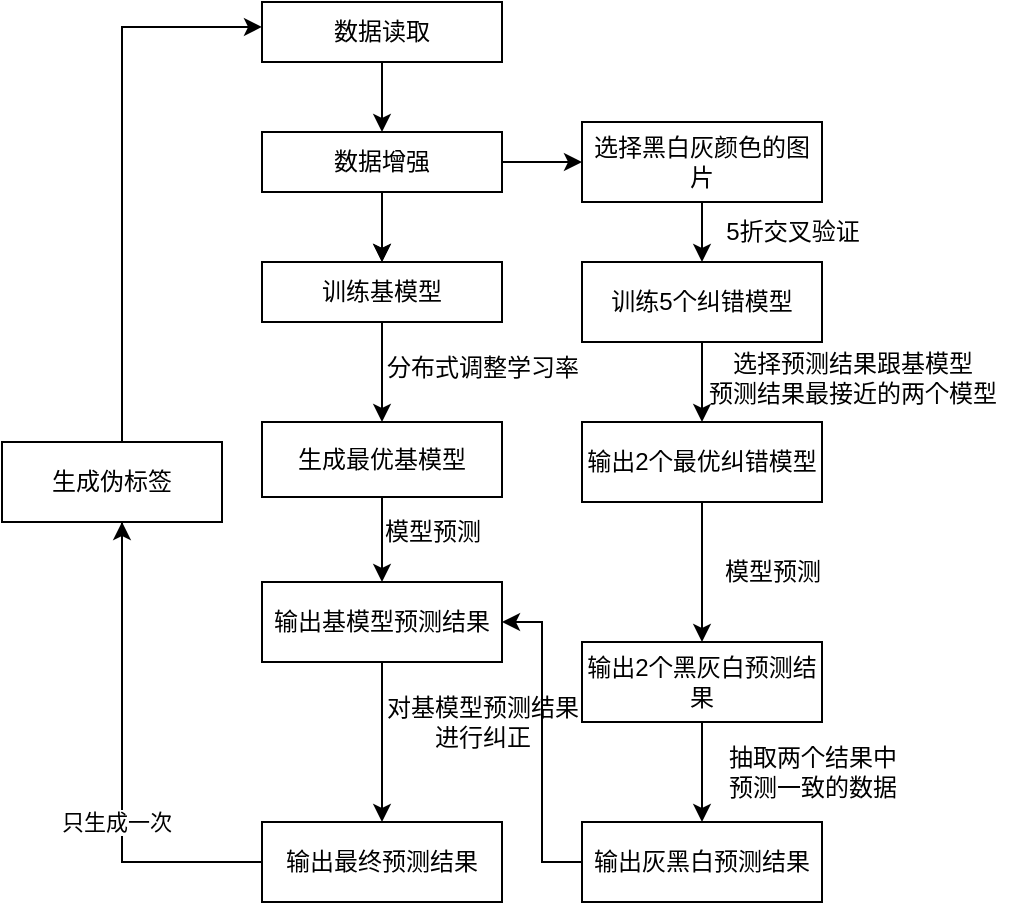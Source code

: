 <mxfile version="20.5.1" type="github">
  <diagram id="Q1Jix77r4ZnzV5kOpdrD" name="第 1 页">
    <mxGraphModel dx="1146" dy="662" grid="1" gridSize="10" guides="1" tooltips="1" connect="1" arrows="1" fold="1" page="1" pageScale="1" pageWidth="827" pageHeight="1169" math="0" shadow="0">
      <root>
        <mxCell id="0" />
        <mxCell id="1" parent="0" />
        <mxCell id="jdafwGyb-ZA4JQ6VH0_T-3" value="" style="edgeStyle=orthogonalEdgeStyle;rounded=0;orthogonalLoop=1;jettySize=auto;html=1;" edge="1" parent="1" source="jdafwGyb-ZA4JQ6VH0_T-1" target="jdafwGyb-ZA4JQ6VH0_T-2">
          <mxGeometry relative="1" as="geometry">
            <Array as="points">
              <mxPoint x="380" y="250" />
              <mxPoint x="380" y="250" />
            </Array>
          </mxGeometry>
        </mxCell>
        <mxCell id="jdafwGyb-ZA4JQ6VH0_T-1" value="数据读取" style="rounded=0;whiteSpace=wrap;html=1;" vertex="1" parent="1">
          <mxGeometry x="320" y="220" width="120" height="30" as="geometry" />
        </mxCell>
        <mxCell id="jdafwGyb-ZA4JQ6VH0_T-5" value="" style="edgeStyle=orthogonalEdgeStyle;rounded=0;orthogonalLoop=1;jettySize=auto;html=1;" edge="1" parent="1" source="jdafwGyb-ZA4JQ6VH0_T-2" target="jdafwGyb-ZA4JQ6VH0_T-4">
          <mxGeometry relative="1" as="geometry" />
        </mxCell>
        <mxCell id="jdafwGyb-ZA4JQ6VH0_T-9" value="" style="edgeStyle=orthogonalEdgeStyle;rounded=0;orthogonalLoop=1;jettySize=auto;html=1;" edge="1" parent="1" source="jdafwGyb-ZA4JQ6VH0_T-2" target="jdafwGyb-ZA4JQ6VH0_T-4">
          <mxGeometry relative="1" as="geometry" />
        </mxCell>
        <mxCell id="jdafwGyb-ZA4JQ6VH0_T-12" style="edgeStyle=orthogonalEdgeStyle;rounded=0;orthogonalLoop=1;jettySize=auto;html=1;" edge="1" parent="1" source="jdafwGyb-ZA4JQ6VH0_T-2" target="jdafwGyb-ZA4JQ6VH0_T-10">
          <mxGeometry relative="1" as="geometry" />
        </mxCell>
        <mxCell id="jdafwGyb-ZA4JQ6VH0_T-2" value="数据增强" style="rounded=0;whiteSpace=wrap;html=1;" vertex="1" parent="1">
          <mxGeometry x="320" y="285" width="120" height="30" as="geometry" />
        </mxCell>
        <mxCell id="jdafwGyb-ZA4JQ6VH0_T-7" value="" style="edgeStyle=orthogonalEdgeStyle;rounded=0;orthogonalLoop=1;jettySize=auto;html=1;" edge="1" parent="1" source="jdafwGyb-ZA4JQ6VH0_T-4" target="jdafwGyb-ZA4JQ6VH0_T-6">
          <mxGeometry relative="1" as="geometry" />
        </mxCell>
        <mxCell id="jdafwGyb-ZA4JQ6VH0_T-4" value="训练基模型" style="rounded=0;whiteSpace=wrap;html=1;" vertex="1" parent="1">
          <mxGeometry x="320" y="350" width="120" height="30" as="geometry" />
        </mxCell>
        <mxCell id="jdafwGyb-ZA4JQ6VH0_T-20" value="" style="edgeStyle=orthogonalEdgeStyle;rounded=0;orthogonalLoop=1;jettySize=auto;html=1;" edge="1" parent="1" source="jdafwGyb-ZA4JQ6VH0_T-6" target="jdafwGyb-ZA4JQ6VH0_T-19">
          <mxGeometry relative="1" as="geometry" />
        </mxCell>
        <mxCell id="jdafwGyb-ZA4JQ6VH0_T-6" value="生成最优基模型" style="rounded=0;whiteSpace=wrap;html=1;" vertex="1" parent="1">
          <mxGeometry x="320" y="430" width="120" height="37.5" as="geometry" />
        </mxCell>
        <mxCell id="jdafwGyb-ZA4JQ6VH0_T-8" value="分布式调整学习率" style="text;html=1;align=center;verticalAlign=middle;resizable=0;points=[];autosize=1;strokeColor=none;fillColor=none;" vertex="1" parent="1">
          <mxGeometry x="370" y="387.5" width="120" height="30" as="geometry" />
        </mxCell>
        <mxCell id="jdafwGyb-ZA4JQ6VH0_T-14" value="" style="edgeStyle=orthogonalEdgeStyle;rounded=0;orthogonalLoop=1;jettySize=auto;html=1;" edge="1" parent="1" source="jdafwGyb-ZA4JQ6VH0_T-10" target="jdafwGyb-ZA4JQ6VH0_T-13">
          <mxGeometry relative="1" as="geometry" />
        </mxCell>
        <mxCell id="jdafwGyb-ZA4JQ6VH0_T-10" value="选择黑白灰颜色的图片" style="rounded=0;whiteSpace=wrap;html=1;" vertex="1" parent="1">
          <mxGeometry x="480" y="280" width="120" height="40" as="geometry" />
        </mxCell>
        <mxCell id="jdafwGyb-ZA4JQ6VH0_T-17" value="" style="edgeStyle=orthogonalEdgeStyle;rounded=0;orthogonalLoop=1;jettySize=auto;html=1;" edge="1" parent="1" source="jdafwGyb-ZA4JQ6VH0_T-13" target="jdafwGyb-ZA4JQ6VH0_T-16">
          <mxGeometry relative="1" as="geometry" />
        </mxCell>
        <mxCell id="jdafwGyb-ZA4JQ6VH0_T-13" value="训练5个纠错模型" style="rounded=0;whiteSpace=wrap;html=1;" vertex="1" parent="1">
          <mxGeometry x="480" y="350" width="120" height="40" as="geometry" />
        </mxCell>
        <mxCell id="jdafwGyb-ZA4JQ6VH0_T-15" value="5折交叉验证" style="text;html=1;align=center;verticalAlign=middle;resizable=0;points=[];autosize=1;strokeColor=none;fillColor=none;" vertex="1" parent="1">
          <mxGeometry x="540" y="320" width="90" height="30" as="geometry" />
        </mxCell>
        <mxCell id="jdafwGyb-ZA4JQ6VH0_T-16" value="输出2个最优纠错模型" style="rounded=0;whiteSpace=wrap;html=1;" vertex="1" parent="1">
          <mxGeometry x="480" y="430" width="120" height="40" as="geometry" />
        </mxCell>
        <mxCell id="jdafwGyb-ZA4JQ6VH0_T-18" value="选择预测结果跟基模型&lt;br&gt;预测结果最接近的两个模型" style="text;html=1;align=center;verticalAlign=middle;resizable=0;points=[];autosize=1;strokeColor=none;fillColor=none;" vertex="1" parent="1">
          <mxGeometry x="530" y="387.5" width="170" height="40" as="geometry" />
        </mxCell>
        <mxCell id="jdafwGyb-ZA4JQ6VH0_T-31" value="" style="edgeStyle=orthogonalEdgeStyle;rounded=0;orthogonalLoop=1;jettySize=auto;html=1;" edge="1" parent="1" source="jdafwGyb-ZA4JQ6VH0_T-19" target="jdafwGyb-ZA4JQ6VH0_T-30">
          <mxGeometry relative="1" as="geometry" />
        </mxCell>
        <mxCell id="jdafwGyb-ZA4JQ6VH0_T-19" value="输出基模型预测结果" style="rounded=0;whiteSpace=wrap;html=1;" vertex="1" parent="1">
          <mxGeometry x="320" y="510" width="120" height="40" as="geometry" />
        </mxCell>
        <mxCell id="jdafwGyb-ZA4JQ6VH0_T-21" value="输出2个黑灰白预测结果" style="rounded=0;whiteSpace=wrap;html=1;" vertex="1" parent="1">
          <mxGeometry x="480" y="540" width="120" height="40" as="geometry" />
        </mxCell>
        <mxCell id="jdafwGyb-ZA4JQ6VH0_T-28" style="edgeStyle=orthogonalEdgeStyle;rounded=0;orthogonalLoop=1;jettySize=auto;html=1;entryX=1;entryY=0.5;entryDx=0;entryDy=0;" edge="1" parent="1" source="jdafwGyb-ZA4JQ6VH0_T-23" target="jdafwGyb-ZA4JQ6VH0_T-19">
          <mxGeometry relative="1" as="geometry" />
        </mxCell>
        <mxCell id="jdafwGyb-ZA4JQ6VH0_T-23" value="输出灰黑白预测结果" style="rounded=0;whiteSpace=wrap;html=1;" vertex="1" parent="1">
          <mxGeometry x="480" y="630" width="120" height="40" as="geometry" />
        </mxCell>
        <mxCell id="jdafwGyb-ZA4JQ6VH0_T-25" value="模型预测" style="text;html=1;align=center;verticalAlign=middle;resizable=0;points=[];autosize=1;strokeColor=none;fillColor=none;" vertex="1" parent="1">
          <mxGeometry x="540" y="490" width="70" height="30" as="geometry" />
        </mxCell>
        <mxCell id="jdafwGyb-ZA4JQ6VH0_T-27" value="抽取两个结果中&lt;br&gt;预测一致的数据" style="text;html=1;align=center;verticalAlign=middle;resizable=0;points=[];autosize=1;strokeColor=none;fillColor=none;" vertex="1" parent="1">
          <mxGeometry x="540" y="585" width="110" height="40" as="geometry" />
        </mxCell>
        <mxCell id="jdafwGyb-ZA4JQ6VH0_T-29" value="对基模型预测结果&lt;br&gt;进行纠正" style="text;html=1;align=center;verticalAlign=middle;resizable=0;points=[];autosize=1;strokeColor=none;fillColor=none;" vertex="1" parent="1">
          <mxGeometry x="370" y="560" width="120" height="40" as="geometry" />
        </mxCell>
        <mxCell id="jdafwGyb-ZA4JQ6VH0_T-35" value="" style="edgeStyle=orthogonalEdgeStyle;rounded=0;orthogonalLoop=1;jettySize=auto;html=1;" edge="1" parent="1" source="jdafwGyb-ZA4JQ6VH0_T-30" target="jdafwGyb-ZA4JQ6VH0_T-34">
          <mxGeometry relative="1" as="geometry">
            <Array as="points">
              <mxPoint x="250" y="650" />
            </Array>
          </mxGeometry>
        </mxCell>
        <mxCell id="jdafwGyb-ZA4JQ6VH0_T-36" value="只生成一次" style="edgeLabel;html=1;align=center;verticalAlign=middle;resizable=0;points=[];" vertex="1" connectable="0" parent="jdafwGyb-ZA4JQ6VH0_T-35">
          <mxGeometry x="-0.25" y="3" relative="1" as="geometry">
            <mxPoint as="offset" />
          </mxGeometry>
        </mxCell>
        <mxCell id="jdafwGyb-ZA4JQ6VH0_T-30" value="输出最终预测结果" style="rounded=0;whiteSpace=wrap;html=1;" vertex="1" parent="1">
          <mxGeometry x="320" y="630" width="120" height="40" as="geometry" />
        </mxCell>
        <mxCell id="jdafwGyb-ZA4JQ6VH0_T-38" style="edgeStyle=orthogonalEdgeStyle;rounded=0;orthogonalLoop=1;jettySize=auto;html=1;" edge="1" parent="1">
          <mxGeometry relative="1" as="geometry">
            <mxPoint x="250" y="550.0" as="sourcePoint" />
            <mxPoint x="320" y="232.47" as="targetPoint" />
            <Array as="points">
              <mxPoint x="250" y="233" />
            </Array>
          </mxGeometry>
        </mxCell>
        <mxCell id="jdafwGyb-ZA4JQ6VH0_T-34" value="生成伪标签" style="rounded=0;whiteSpace=wrap;html=1;" vertex="1" parent="1">
          <mxGeometry x="190" y="440" width="110" height="40" as="geometry" />
        </mxCell>
        <mxCell id="jdafwGyb-ZA4JQ6VH0_T-39" value="模型预测" style="text;html=1;align=center;verticalAlign=middle;resizable=0;points=[];autosize=1;strokeColor=none;fillColor=none;" vertex="1" parent="1">
          <mxGeometry x="370" y="470" width="70" height="30" as="geometry" />
        </mxCell>
        <mxCell id="jdafwGyb-ZA4JQ6VH0_T-43" style="edgeStyle=orthogonalEdgeStyle;rounded=0;orthogonalLoop=1;jettySize=auto;html=1;exitX=0.5;exitY=1;exitDx=0;exitDy=0;fontSize=17;" edge="1" parent="1" source="jdafwGyb-ZA4JQ6VH0_T-21" target="jdafwGyb-ZA4JQ6VH0_T-21">
          <mxGeometry relative="1" as="geometry" />
        </mxCell>
        <mxCell id="jdafwGyb-ZA4JQ6VH0_T-52" value="" style="endArrow=classic;html=1;rounded=0;fontSize=17;entryX=0.5;entryY=0;entryDx=0;entryDy=0;exitX=0.5;exitY=1;exitDx=0;exitDy=0;" edge="1" parent="1" source="jdafwGyb-ZA4JQ6VH0_T-21" target="jdafwGyb-ZA4JQ6VH0_T-23">
          <mxGeometry width="50" height="50" relative="1" as="geometry">
            <mxPoint x="410" y="450" as="sourcePoint" />
            <mxPoint x="460" y="400" as="targetPoint" />
          </mxGeometry>
        </mxCell>
        <mxCell id="jdafwGyb-ZA4JQ6VH0_T-56" value="" style="endArrow=classic;html=1;rounded=0;fontSize=17;entryX=0.5;entryY=0;entryDx=0;entryDy=0;exitX=0.5;exitY=1;exitDx=0;exitDy=0;" edge="1" parent="1" source="jdafwGyb-ZA4JQ6VH0_T-16" target="jdafwGyb-ZA4JQ6VH0_T-21">
          <mxGeometry width="50" height="50" relative="1" as="geometry">
            <mxPoint x="420" y="460" as="sourcePoint" />
            <mxPoint x="470" y="410" as="targetPoint" />
          </mxGeometry>
        </mxCell>
      </root>
    </mxGraphModel>
  </diagram>
</mxfile>
